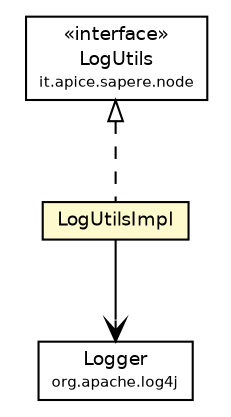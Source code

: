 #!/usr/local/bin/dot
#
# Class diagram 
# Generated by UmlGraph version 4.4 (http://www.spinellis.gr/sw/umlgraph)
#

digraph G {
	edge [fontname="Helvetica",fontsize=10,labelfontname="Helvetica",labelfontsize=10];
	node [fontname="Helvetica",fontsize=10,shape=plaintext];
	// it.apice.sapere.node.internal.LogUtilsImpl
	c60188 [label=<<table border="0" cellborder="1" cellspacing="0" cellpadding="2" port="p" bgcolor="lemonChiffon" href="./LogUtilsImpl.html">
		<tr><td><table border="0" cellspacing="0" cellpadding="1">
			<tr><td> LogUtilsImpl </td></tr>
		</table></td></tr>
		</table>>, fontname="Helvetica", fontcolor="black", fontsize=9.0];
	// it.apice.sapere.node.LogUtils
	c60190 [label=<<table border="0" cellborder="1" cellspacing="0" cellpadding="2" port="p" href="../LogUtils.html">
		<tr><td><table border="0" cellspacing="0" cellpadding="1">
			<tr><td> &laquo;interface&raquo; </td></tr>
			<tr><td> LogUtils </td></tr>
			<tr><td><font point-size="7.0"> it.apice.sapere.node </font></td></tr>
		</table></td></tr>
		</table>>, fontname="Helvetica", fontcolor="black", fontsize=9.0];
	//it.apice.sapere.node.internal.LogUtilsImpl implements it.apice.sapere.node.LogUtils
	c60190:p -> c60188:p [dir=back,arrowtail=empty,style=dashed];
	// it.apice.sapere.node.internal.LogUtilsImpl NAVASSOC org.apache.log4j.Logger
	c60188:p -> c60215:p [taillabel="", label="", headlabel="", fontname="Helvetica", fontcolor="black", fontsize=10.0, color="black", arrowhead=open];
	// org.apache.log4j.Logger
	c60215 [label=<<table border="0" cellborder="1" cellspacing="0" cellpadding="2" port="p" href="http://java.sun.com/j2se/1.4.2/docs/api/org/apache/log4j/Logger.html">
		<tr><td><table border="0" cellspacing="0" cellpadding="1">
			<tr><td> Logger </td></tr>
			<tr><td><font point-size="7.0"> org.apache.log4j </font></td></tr>
		</table></td></tr>
		</table>>, fontname="Helvetica", fontcolor="black", fontsize=9.0];
}

